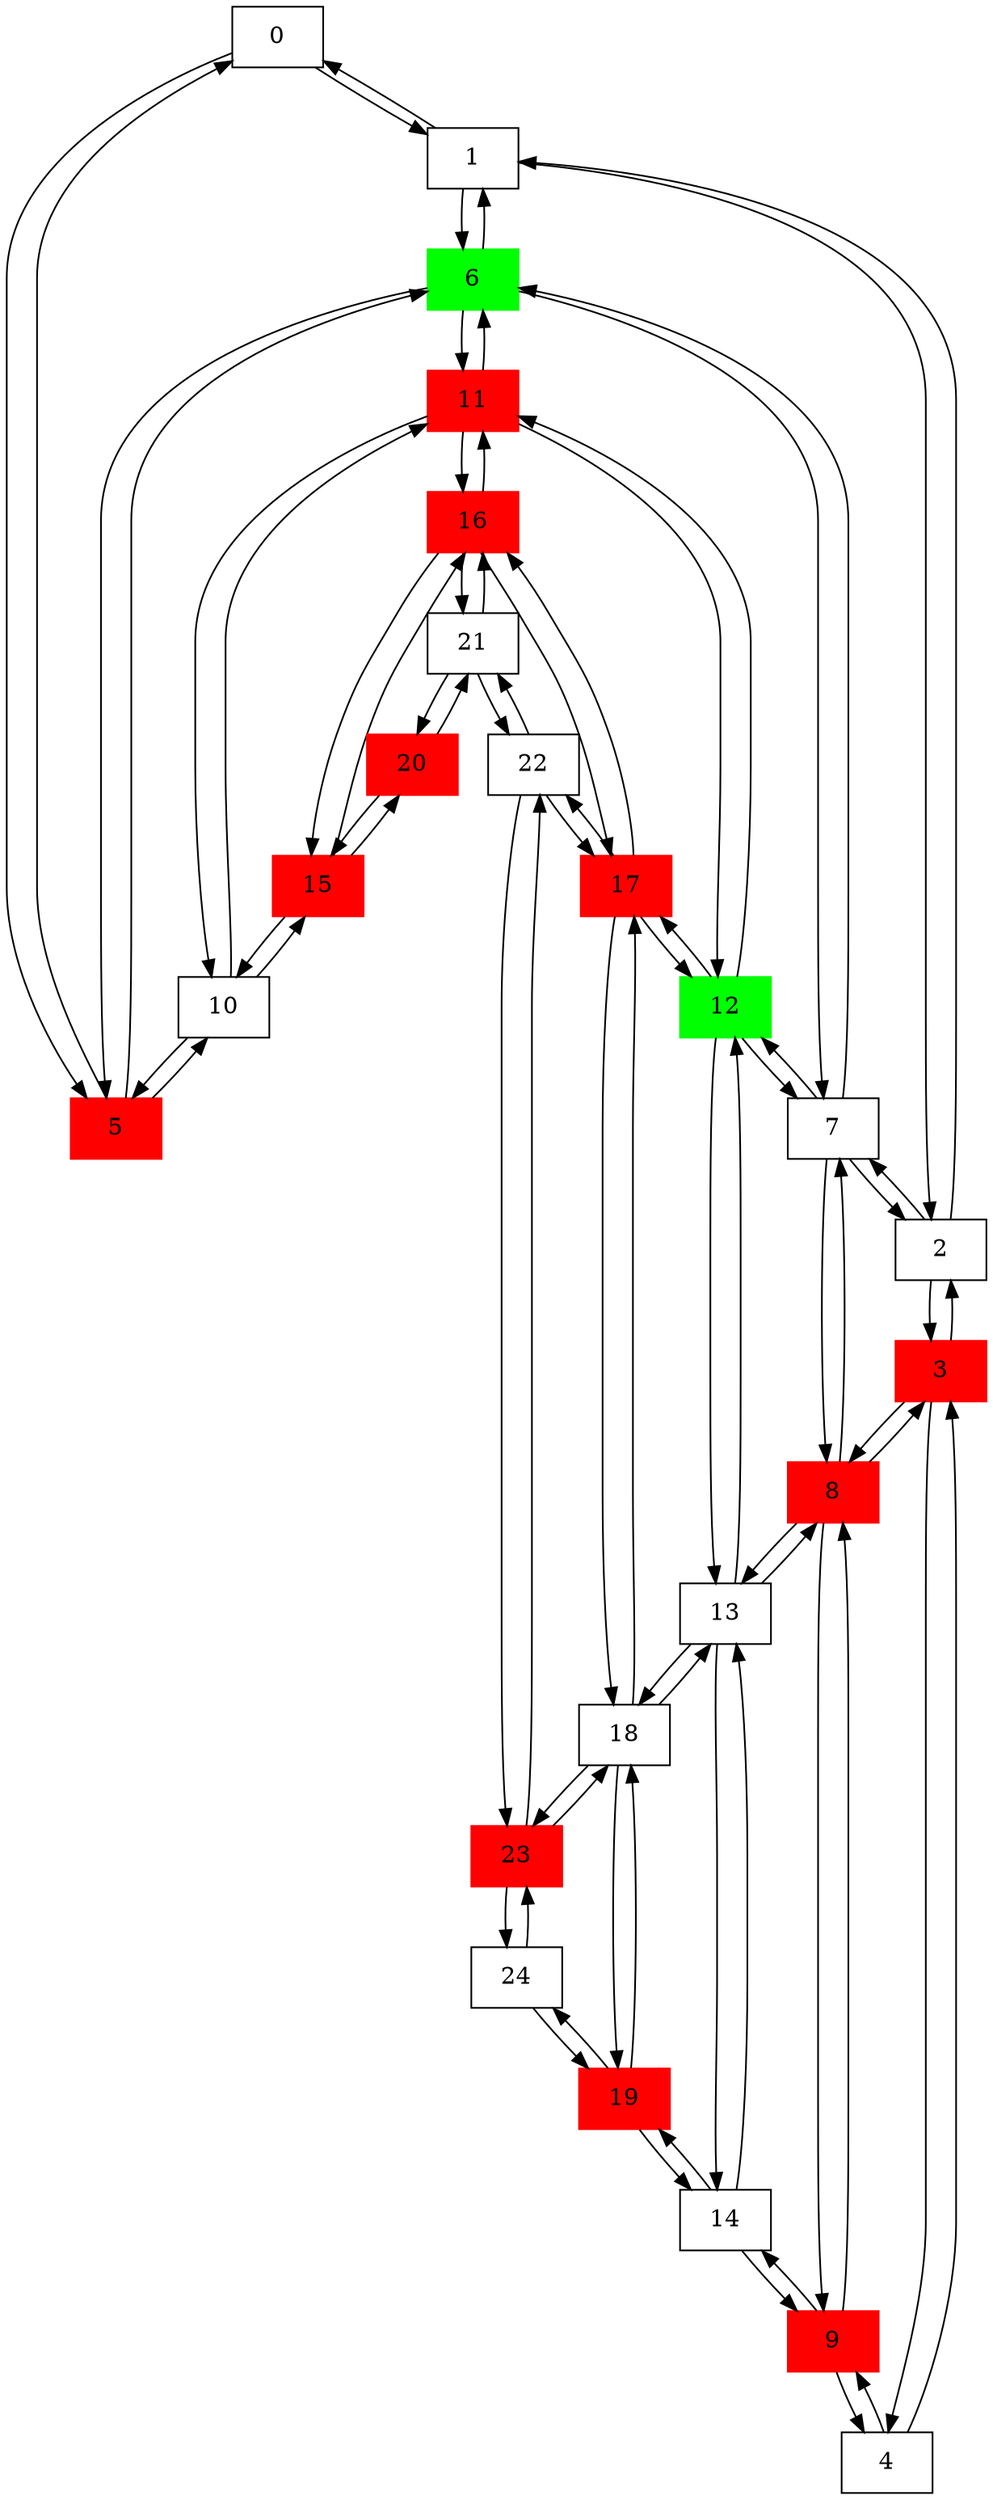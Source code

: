 
digraph G {
0[shape=box, pos="0,0!"]
1[shape=box, pos="0,1!"]
2[shape=box, pos="0,2!"]
3[shape=box,style=filled,color=red, pos="0,3!"]
4[shape=box, pos="0,4!"]
5[shape=box,style=filled,color=red, pos="1,0!"]
6[shape=box, pos="1,1!"]
7[shape=box, pos="1,2!"]
8[shape=box,style=filled,color=red, pos="1,3!"]
9[shape=box,style=filled,color=red, pos="1,4!"]
10[shape=box, pos="2,0!"]
11[shape=box,style=filled,color=red, pos="2,1!"]
12[shape=box, pos="2,2!"]
13[shape=box, pos="2,3!"]
14[shape=box, pos="2,4!"]
15[shape=box,style=filled,color=red, pos="3,0!"]
16[shape=box,style=filled,color=red, pos="3,1!"]
17[shape=box,style=filled,color=red, pos="3,2!"]
18[shape=box, pos="3,3!"]
19[shape=box,style=filled,color=red, pos="3,4!"]
20[shape=box,style=filled,color=red, pos="4,0!"]
21[shape=box, pos="4,1!"]
22[shape=box, pos="4,2!"]
23[shape=box,style=filled,color=red, pos="4,3!"]
24[shape=box, pos="4,4!"]
6[style=filled,color=green]
12[style=filled,color=green]

0->5

0->1

1->0

1->6

1->2

2->1

2->7

2->3

3->2

3->8

3->4

4->3

4->9

5->0

5->10

5->6

6->1

6->5

6->11

6->7

7->2

7->6

7->12

7->8

8->3

8->7

8->13

8->9

9->4

9->8

9->14

10->5

10->15

10->11

11->6

11->10

11->16

11->12

12->7

12->11

12->17

12->13

13->8

13->12

13->18

13->14

14->9

14->13

14->19

15->10

15->20

15->16

16->11

16->15

16->21

16->17

17->12

17->16

17->22

17->18

18->13

18->17

18->23

18->19

19->14

19->18

19->24

20->15

20->21

21->16

21->20

21->22

22->17

22->21

22->23

23->18

23->22

23->24

24->19

24->23

}
